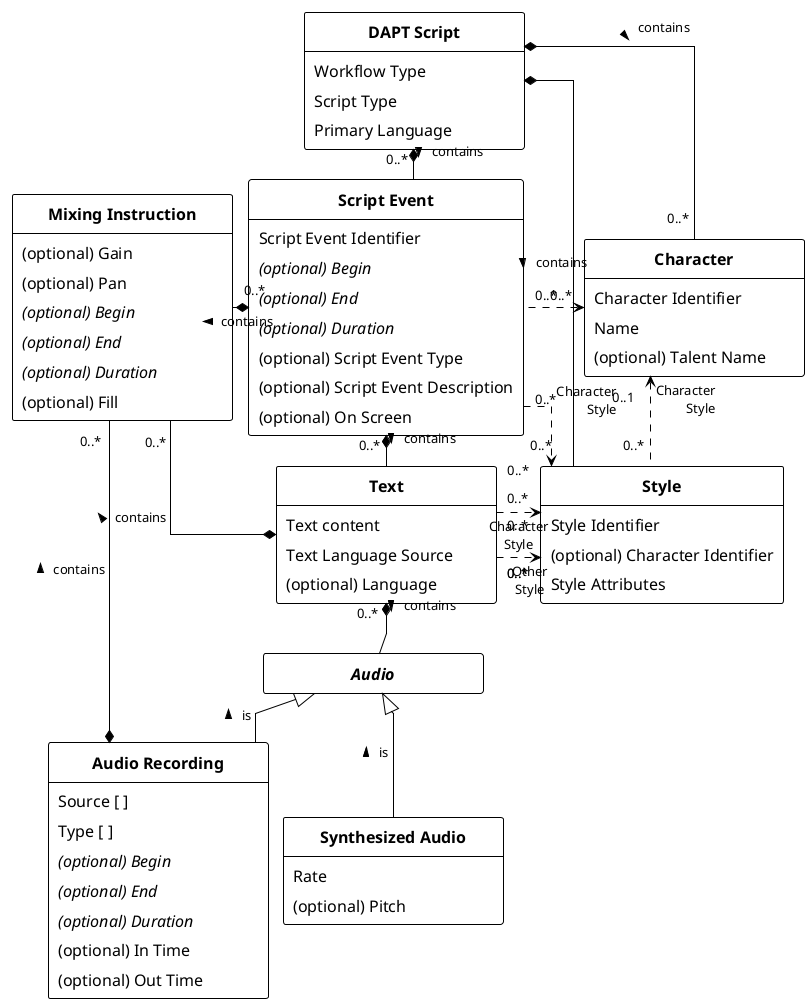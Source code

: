@startuml class-diagram
!theme plain
!pragma ratio 1.3
skinparam groupInheritance 2
skinparam linetype ortho
skinparam DefaultFontName sans-serif
skinparam DefaultFontSize 16
skinparam ArrowFontSize 13
skinparam ArrowMessageAlignment direction
skinparam Padding 4
skinparam Nodesep 15
skinparam Ranksep 20
skinparam MinClassWidth 220

together {
    Class DAPTScript as "**DAPT Script**" [[#dapt-script]] {
        Workflow Type [[[#workflow-type]]]
        Script Type [[[#script-type]]]
        Primary Language [[[#primary-language]]]
    }

    Class ScriptEvent as "**Script Event**" [[#script-event]] {
        Script Event Identifier [[[#dfn-script-event-identifier]]]
        {field} {abstract} (optional) Begin [[[#dfn-begin]]]
        {field} {abstract} (optional) End [[[#dfn-end]]]
        {field} {abstract} (optional) Duration [[[#dfn-duration]]]
        {field} (optional) Script Event Type [[[#dfn-script-event-type]]]
        {field} (optional) Script Event Description [[[#dfn-script-event-description]]]
        {field} (optional) On Screen [[[#on-screen]]]
    }

    Class Text as "**Text**" [[#text]] {
        Text content [[[#dfn-text]]]
        Text Language Source [[[#text-language-source]]]
        {field} (optional) Language
        ' {field} (optional) Inline Style Attributes
    }
}

Class Character as "**Character**" [[#character]] {
    Character Identifier [[[#dfn-character-identifier]]]
    Name [[[#dfn-character-name]]]
    {field} (optional) Talent Name [[[#dfn-character-talent-name]]]
}

Class Style as "**Style**" {
    Style Identifier
    {field} (optional) Character Identifier [[[#dfn-character-identifier]]]
    Style Attributes
}

together {
    abstract Class Audio as "**Audio**" [[#dfn-audio]] {
    }

    Class SynthesizedAudio as "**Synthesized Audio**" [[#dfn-synthesized-audio]] {
        Rate [[[#dfn-rate]]]
        {field} (optional) Pitch [[[#dfn-pitch]]]
    }

    Class AudioRecording as "**Audio Recording**" [[#dfn-audio-recording]] {
        Source [ ] [[[#dfn-source]]]
        Type [ ] [[[#dfn-type]]]
        {field} {abstract} (optional) Begin [[[#dfn-begin]]]
        {field} {abstract} (optional) End [[[#dfn-end]]]
        {field} {abstract} (optional) Duration [[[#dfn-duration]]]
        {field} (optional) In Time [[[#dfn-in-time]]]
        {field} (optional) Out Time [[[#dfn-out-time]]]
    }

}

class MixingInstruction as "**Mixing Instruction**" [[#dfn-mixing-instruction]] {
    {field} (optional) Gain [[[#dfn-gain]]]
    {field} (optional) Pan [[[#dfn-pan]]]
    {field} {abstract} (optional) Begin [[[#dfn-begin]]]
    {field} {abstract} (optional) End [[[#dfn-end]]]
    {field} {abstract} (optional) Duration [[[#dfn-duration]]]
    {field} (optional) Fill [[[#dfn-fill]]]
}

' MixingInstruction -[hidden]r-AudioRecording


DAPTScript *-down- "0..* " ScriptEvent : contains >
DAPTScript *-right- "0..*" Character : contains\r >
DAPTScript *-right- "0..*  " Style : contains >
Character "0..1  " <.down. "0..*" Style [[#dfn-character-style]] : Character\rStyle
ScriptEvent "0..*" .right.> "0..*" Style [[#dfn-character-style]] : Character\rStyle
ScriptEvent *-left- "0..*" MixingInstruction : contains >
Text "0..*" .right.> "0..*" Style [[#dfn-character-style]] : Character\nStyle
Text "0..*" .right.> "0..*" Style : Other\nStyle
Text *-down- "0..* " Audio : contains >
Text *-left- "0..* " MixingInstruction : contains >
ScriptEvent *-down- "0..*" Text : contains >
ScriptEvent "0..*" .left.> "0..*" Character
AudioRecording *-left- "0..* " MixingInstruction : contains >
Audio <|-- SynthesizedAudio : is <
Audio <|-- AudioRecording : is <

SynthesizedAudio -[hidden]r- AudioRecording

' Hidden links to persuade the layout to look nicer
DAPTScript -[hidden]right- Style
Character -[hidden]down- Style
' MixingInstruction -[hidden]left- Text
' Text -[hidden]down- Audio
' AudioRecording -[hidden]right- SynthesizedAudio

hide empty members
hide circle
@enduml